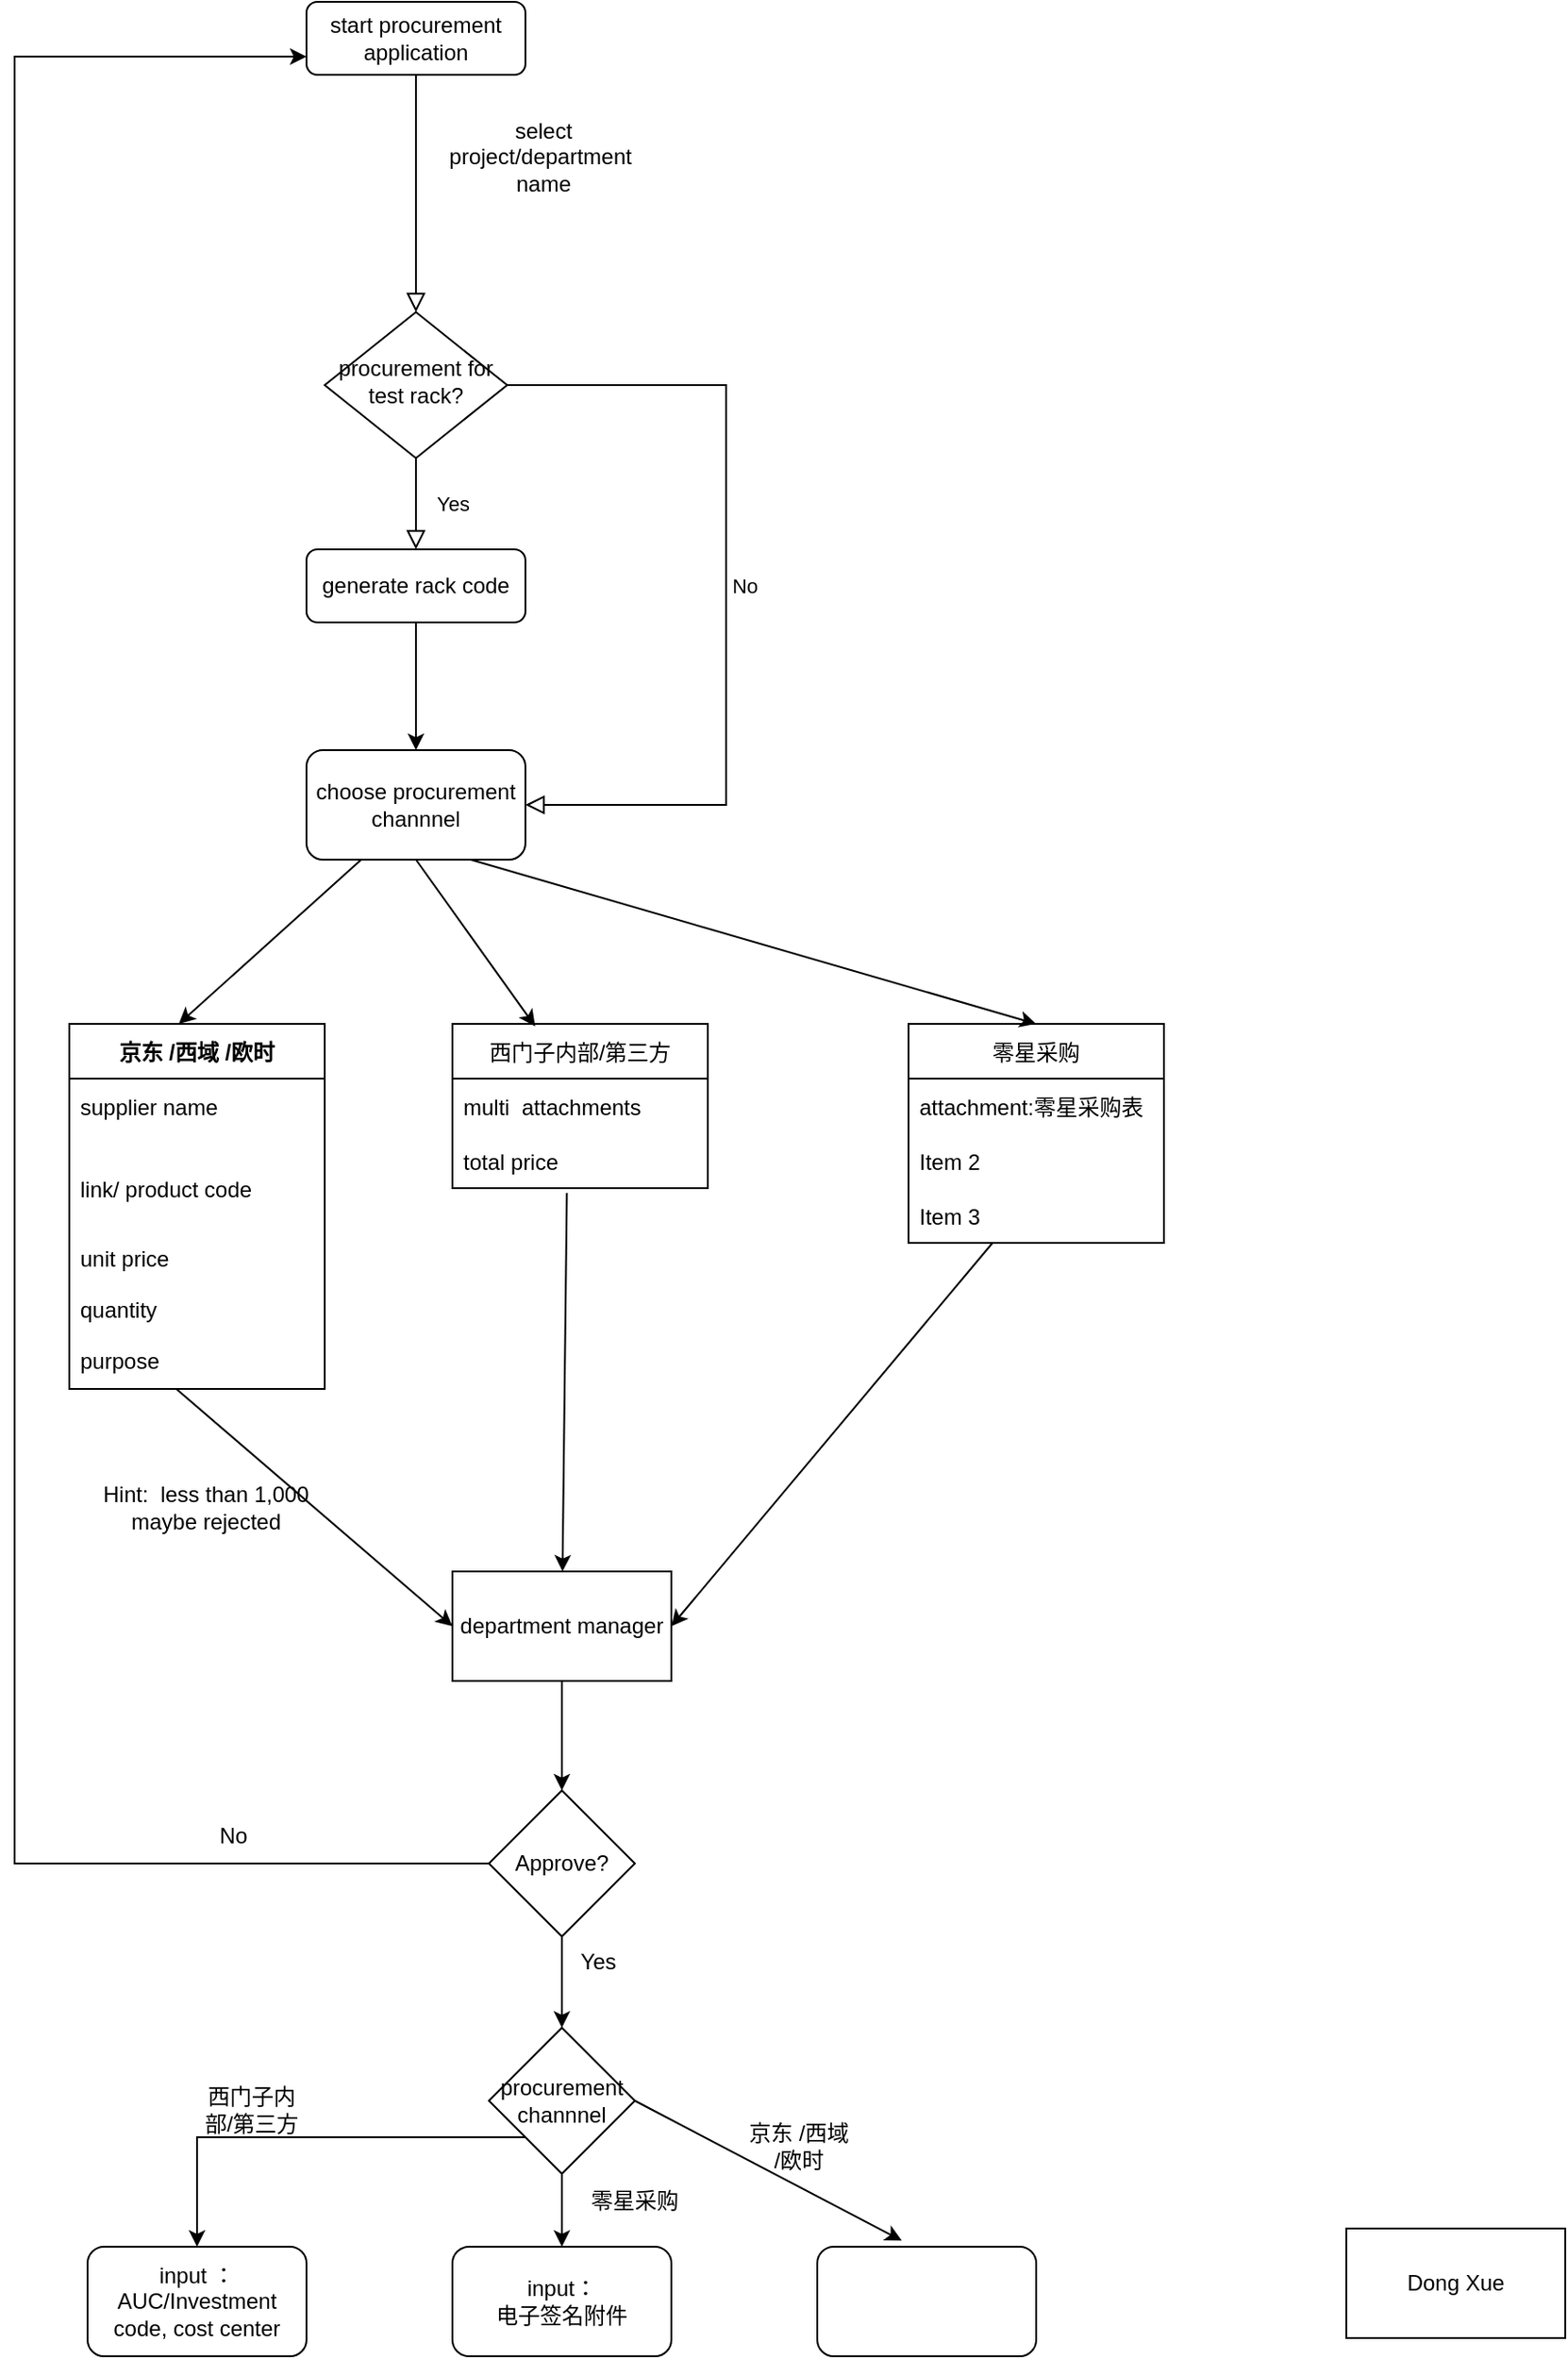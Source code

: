 <mxfile version="20.0.4" type="github">
  <diagram id="C5RBs43oDa-KdzZeNtuy" name="Page-1">
    <mxGraphModel dx="1849" dy="436" grid="1" gridSize="10" guides="1" tooltips="1" connect="1" arrows="1" fold="1" page="1" pageScale="1" pageWidth="827" pageHeight="1169" math="0" shadow="0">
      <root>
        <mxCell id="WIyWlLk6GJQsqaUBKTNV-0" />
        <mxCell id="WIyWlLk6GJQsqaUBKTNV-1" parent="WIyWlLk6GJQsqaUBKTNV-0" />
        <mxCell id="WIyWlLk6GJQsqaUBKTNV-2" value="" style="rounded=0;html=1;jettySize=auto;orthogonalLoop=1;fontSize=11;endArrow=block;endFill=0;endSize=8;strokeWidth=1;shadow=0;labelBackgroundColor=none;edgeStyle=orthogonalEdgeStyle;" parent="WIyWlLk6GJQsqaUBKTNV-1" source="WIyWlLk6GJQsqaUBKTNV-3" target="WIyWlLk6GJQsqaUBKTNV-6" edge="1">
          <mxGeometry relative="1" as="geometry" />
        </mxCell>
        <mxCell id="WIyWlLk6GJQsqaUBKTNV-3" value="start procurement application" style="rounded=1;whiteSpace=wrap;html=1;fontSize=12;glass=0;strokeWidth=1;shadow=0;" parent="WIyWlLk6GJQsqaUBKTNV-1" vertex="1">
          <mxGeometry x="160" width="120" height="40" as="geometry" />
        </mxCell>
        <mxCell id="WIyWlLk6GJQsqaUBKTNV-4" value="Yes" style="rounded=0;html=1;jettySize=auto;orthogonalLoop=1;fontSize=11;endArrow=block;endFill=0;endSize=8;strokeWidth=1;shadow=0;labelBackgroundColor=none;edgeStyle=orthogonalEdgeStyle;entryX=0.5;entryY=0;entryDx=0;entryDy=0;" parent="WIyWlLk6GJQsqaUBKTNV-1" source="WIyWlLk6GJQsqaUBKTNV-6" target="WIyWlLk6GJQsqaUBKTNV-11" edge="1">
          <mxGeometry y="20" relative="1" as="geometry">
            <mxPoint as="offset" />
            <mxPoint x="220" y="290" as="targetPoint" />
          </mxGeometry>
        </mxCell>
        <mxCell id="WIyWlLk6GJQsqaUBKTNV-5" value="No" style="edgeStyle=orthogonalEdgeStyle;rounded=0;html=1;jettySize=auto;orthogonalLoop=1;fontSize=11;endArrow=block;endFill=0;endSize=8;strokeWidth=1;shadow=0;labelBackgroundColor=none;entryX=1;entryY=0.5;entryDx=0;entryDy=0;" parent="WIyWlLk6GJQsqaUBKTNV-1" source="WIyWlLk6GJQsqaUBKTNV-6" target="ZzFBc4L-XgL4VMwVt-X--0" edge="1">
          <mxGeometry y="10" relative="1" as="geometry">
            <mxPoint as="offset" />
            <mxPoint x="390" y="460" as="targetPoint" />
            <Array as="points">
              <mxPoint x="390" y="210" />
              <mxPoint x="390" y="440" />
            </Array>
          </mxGeometry>
        </mxCell>
        <mxCell id="WIyWlLk6GJQsqaUBKTNV-6" value="procurement&amp;nbsp;for test rack?" style="rhombus;whiteSpace=wrap;html=1;shadow=0;fontFamily=Helvetica;fontSize=12;align=center;strokeWidth=1;spacing=6;spacingTop=-4;" parent="WIyWlLk6GJQsqaUBKTNV-1" vertex="1">
          <mxGeometry x="170" y="170" width="100" height="80" as="geometry" />
        </mxCell>
        <mxCell id="ZzFBc4L-XgL4VMwVt-X--1" value="" style="edgeStyle=orthogonalEdgeStyle;rounded=0;orthogonalLoop=1;jettySize=auto;html=1;" edge="1" parent="WIyWlLk6GJQsqaUBKTNV-1" source="WIyWlLk6GJQsqaUBKTNV-11" target="ZzFBc4L-XgL4VMwVt-X--0">
          <mxGeometry relative="1" as="geometry" />
        </mxCell>
        <mxCell id="WIyWlLk6GJQsqaUBKTNV-11" value="generate rack code" style="rounded=1;whiteSpace=wrap;html=1;fontSize=12;glass=0;strokeWidth=1;shadow=0;" parent="WIyWlLk6GJQsqaUBKTNV-1" vertex="1">
          <mxGeometry x="160" y="300" width="120" height="40" as="geometry" />
        </mxCell>
        <mxCell id="ZzFBc4L-XgL4VMwVt-X--0" value="choose procurement channnel" style="whiteSpace=wrap;html=1;rounded=1;glass=0;strokeWidth=1;shadow=0;" vertex="1" parent="WIyWlLk6GJQsqaUBKTNV-1">
          <mxGeometry x="160" y="410" width="120" height="60" as="geometry" />
        </mxCell>
        <mxCell id="ZzFBc4L-XgL4VMwVt-X--4" value="" style="endArrow=classic;html=1;rounded=0;exitX=0.25;exitY=1;exitDx=0;exitDy=0;" edge="1" parent="WIyWlLk6GJQsqaUBKTNV-1" source="ZzFBc4L-XgL4VMwVt-X--0">
          <mxGeometry width="50" height="50" relative="1" as="geometry">
            <mxPoint x="250" y="530" as="sourcePoint" />
            <mxPoint x="90" y="560" as="targetPoint" />
          </mxGeometry>
        </mxCell>
        <mxCell id="ZzFBc4L-XgL4VMwVt-X--5" value="京东 /西域 /欧时" style="swimlane;fontStyle=1;childLayout=stackLayout;horizontal=1;startSize=30;horizontalStack=0;resizeParent=1;resizeParentMax=0;resizeLast=0;collapsible=1;marginBottom=0;" vertex="1" parent="WIyWlLk6GJQsqaUBKTNV-1">
          <mxGeometry x="30" y="560" width="140" height="200" as="geometry" />
        </mxCell>
        <mxCell id="ZzFBc4L-XgL4VMwVt-X--6" value="supplier name" style="text;strokeColor=none;fillColor=none;align=left;verticalAlign=middle;spacingLeft=4;spacingRight=4;overflow=hidden;points=[[0,0.5],[1,0.5]];portConstraint=eastwest;rotatable=0;" vertex="1" parent="ZzFBc4L-XgL4VMwVt-X--5">
          <mxGeometry y="30" width="140" height="30" as="geometry" />
        </mxCell>
        <mxCell id="ZzFBc4L-XgL4VMwVt-X--7" value="link/ product code" style="text;strokeColor=none;fillColor=none;align=left;verticalAlign=middle;spacingLeft=4;spacingRight=4;overflow=hidden;points=[[0,0.5],[1,0.5]];portConstraint=eastwest;rotatable=0;" vertex="1" parent="ZzFBc4L-XgL4VMwVt-X--5">
          <mxGeometry y="60" width="140" height="60" as="geometry" />
        </mxCell>
        <mxCell id="ZzFBc4L-XgL4VMwVt-X--8" value="unit price&#xa;&#xa;quantity&#xa;&#xa;purpose&#xa;&#xa;&#xa;&#xa;&#xa;&#xa;&#xa;" style="text;strokeColor=none;fillColor=none;align=left;verticalAlign=middle;spacingLeft=4;spacingRight=4;overflow=hidden;points=[[0,0.5],[1,0.5]];portConstraint=eastwest;rotatable=0;" vertex="1" parent="ZzFBc4L-XgL4VMwVt-X--5">
          <mxGeometry y="120" width="140" height="80" as="geometry" />
        </mxCell>
        <mxCell id="ZzFBc4L-XgL4VMwVt-X--11" value="西门子内部/第三方" style="swimlane;fontStyle=0;childLayout=stackLayout;horizontal=1;startSize=30;horizontalStack=0;resizeParent=1;resizeParentMax=0;resizeLast=0;collapsible=1;marginBottom=0;" vertex="1" parent="WIyWlLk6GJQsqaUBKTNV-1">
          <mxGeometry x="240" y="560" width="140" height="90" as="geometry" />
        </mxCell>
        <mxCell id="ZzFBc4L-XgL4VMwVt-X--12" value="multi  attachments" style="text;strokeColor=none;fillColor=none;align=left;verticalAlign=middle;spacingLeft=4;spacingRight=4;overflow=hidden;points=[[0,0.5],[1,0.5]];portConstraint=eastwest;rotatable=0;" vertex="1" parent="ZzFBc4L-XgL4VMwVt-X--11">
          <mxGeometry y="30" width="140" height="30" as="geometry" />
        </mxCell>
        <mxCell id="ZzFBc4L-XgL4VMwVt-X--13" value="total price" style="text;strokeColor=none;fillColor=none;align=left;verticalAlign=middle;spacingLeft=4;spacingRight=4;overflow=hidden;points=[[0,0.5],[1,0.5]];portConstraint=eastwest;rotatable=0;" vertex="1" parent="ZzFBc4L-XgL4VMwVt-X--11">
          <mxGeometry y="60" width="140" height="30" as="geometry" />
        </mxCell>
        <mxCell id="ZzFBc4L-XgL4VMwVt-X--15" value="select project/department&amp;nbsp; name" style="text;html=1;strokeColor=none;fillColor=none;align=center;verticalAlign=middle;whiteSpace=wrap;rounded=0;" vertex="1" parent="WIyWlLk6GJQsqaUBKTNV-1">
          <mxGeometry x="230" y="70" width="120" height="30" as="geometry" />
        </mxCell>
        <mxCell id="ZzFBc4L-XgL4VMwVt-X--16" value="" style="endArrow=classic;html=1;rounded=0;exitX=0.5;exitY=1;exitDx=0;exitDy=0;entryX=0.324;entryY=0.015;entryDx=0;entryDy=0;entryPerimeter=0;" edge="1" parent="WIyWlLk6GJQsqaUBKTNV-1" source="ZzFBc4L-XgL4VMwVt-X--0" target="ZzFBc4L-XgL4VMwVt-X--11">
          <mxGeometry width="50" height="50" relative="1" as="geometry">
            <mxPoint x="200" y="540" as="sourcePoint" />
            <mxPoint x="250" y="490" as="targetPoint" />
          </mxGeometry>
        </mxCell>
        <mxCell id="ZzFBc4L-XgL4VMwVt-X--17" value="零星采购" style="swimlane;fontStyle=0;childLayout=stackLayout;horizontal=1;startSize=30;horizontalStack=0;resizeParent=1;resizeParentMax=0;resizeLast=0;collapsible=1;marginBottom=0;" vertex="1" parent="WIyWlLk6GJQsqaUBKTNV-1">
          <mxGeometry x="490" y="560" width="140" height="120" as="geometry" />
        </mxCell>
        <mxCell id="ZzFBc4L-XgL4VMwVt-X--18" value="attachment:零星采购表" style="text;strokeColor=none;fillColor=none;align=left;verticalAlign=middle;spacingLeft=4;spacingRight=4;overflow=hidden;points=[[0,0.5],[1,0.5]];portConstraint=eastwest;rotatable=0;" vertex="1" parent="ZzFBc4L-XgL4VMwVt-X--17">
          <mxGeometry y="30" width="140" height="30" as="geometry" />
        </mxCell>
        <mxCell id="ZzFBc4L-XgL4VMwVt-X--19" value="Item 2" style="text;strokeColor=none;fillColor=none;align=left;verticalAlign=middle;spacingLeft=4;spacingRight=4;overflow=hidden;points=[[0,0.5],[1,0.5]];portConstraint=eastwest;rotatable=0;" vertex="1" parent="ZzFBc4L-XgL4VMwVt-X--17">
          <mxGeometry y="60" width="140" height="30" as="geometry" />
        </mxCell>
        <mxCell id="ZzFBc4L-XgL4VMwVt-X--20" value="Item 3" style="text;strokeColor=none;fillColor=none;align=left;verticalAlign=middle;spacingLeft=4;spacingRight=4;overflow=hidden;points=[[0,0.5],[1,0.5]];portConstraint=eastwest;rotatable=0;" vertex="1" parent="ZzFBc4L-XgL4VMwVt-X--17">
          <mxGeometry y="90" width="140" height="30" as="geometry" />
        </mxCell>
        <mxCell id="ZzFBc4L-XgL4VMwVt-X--21" value="" style="endArrow=classic;html=1;rounded=0;exitX=0.75;exitY=1;exitDx=0;exitDy=0;entryX=0.5;entryY=0;entryDx=0;entryDy=0;" edge="1" parent="WIyWlLk6GJQsqaUBKTNV-1" source="ZzFBc4L-XgL4VMwVt-X--0" target="ZzFBc4L-XgL4VMwVt-X--17">
          <mxGeometry width="50" height="50" relative="1" as="geometry">
            <mxPoint x="360" y="540" as="sourcePoint" />
            <mxPoint x="410" y="490" as="targetPoint" />
          </mxGeometry>
        </mxCell>
        <mxCell id="ZzFBc4L-XgL4VMwVt-X--31" style="edgeStyle=orthogonalEdgeStyle;rounded=0;orthogonalLoop=1;jettySize=auto;html=1;entryX=0.5;entryY=0;entryDx=0;entryDy=0;" edge="1" parent="WIyWlLk6GJQsqaUBKTNV-1" source="ZzFBc4L-XgL4VMwVt-X--22" target="ZzFBc4L-XgL4VMwVt-X--28">
          <mxGeometry relative="1" as="geometry" />
        </mxCell>
        <mxCell id="ZzFBc4L-XgL4VMwVt-X--22" value="department manager" style="rounded=0;whiteSpace=wrap;html=1;" vertex="1" parent="WIyWlLk6GJQsqaUBKTNV-1">
          <mxGeometry x="240" y="860" width="120" height="60" as="geometry" />
        </mxCell>
        <mxCell id="ZzFBc4L-XgL4VMwVt-X--23" value="" style="endArrow=classic;html=1;rounded=0;exitX=0.419;exitY=1;exitDx=0;exitDy=0;exitPerimeter=0;entryX=0;entryY=0.5;entryDx=0;entryDy=0;" edge="1" parent="WIyWlLk6GJQsqaUBKTNV-1" source="ZzFBc4L-XgL4VMwVt-X--8" target="ZzFBc4L-XgL4VMwVt-X--22">
          <mxGeometry width="50" height="50" relative="1" as="geometry">
            <mxPoint x="90" y="820" as="sourcePoint" />
            <mxPoint x="140" y="770" as="targetPoint" />
          </mxGeometry>
        </mxCell>
        <mxCell id="ZzFBc4L-XgL4VMwVt-X--24" value="Hint:&amp;nbsp; less than 1,000 maybe rejected" style="text;html=1;strokeColor=none;fillColor=none;align=center;verticalAlign=middle;whiteSpace=wrap;rounded=0;" vertex="1" parent="WIyWlLk6GJQsqaUBKTNV-1">
          <mxGeometry x="40" y="810" width="130" height="30" as="geometry" />
        </mxCell>
        <mxCell id="ZzFBc4L-XgL4VMwVt-X--26" value="" style="endArrow=classic;html=1;rounded=0;exitX=0.448;exitY=1.089;exitDx=0;exitDy=0;exitPerimeter=0;" edge="1" parent="WIyWlLk6GJQsqaUBKTNV-1" source="ZzFBc4L-XgL4VMwVt-X--13" target="ZzFBc4L-XgL4VMwVt-X--22">
          <mxGeometry width="50" height="50" relative="1" as="geometry">
            <mxPoint x="130" y="940" as="sourcePoint" />
            <mxPoint x="180" y="890" as="targetPoint" />
          </mxGeometry>
        </mxCell>
        <mxCell id="ZzFBc4L-XgL4VMwVt-X--27" value="" style="endArrow=classic;html=1;rounded=0;exitX=0.329;exitY=1;exitDx=0;exitDy=0;exitPerimeter=0;entryX=1;entryY=0.5;entryDx=0;entryDy=0;" edge="1" parent="WIyWlLk6GJQsqaUBKTNV-1" source="ZzFBc4L-XgL4VMwVt-X--20" target="ZzFBc4L-XgL4VMwVt-X--22">
          <mxGeometry width="50" height="50" relative="1" as="geometry">
            <mxPoint x="480" y="780" as="sourcePoint" />
            <mxPoint x="530" y="730" as="targetPoint" />
          </mxGeometry>
        </mxCell>
        <mxCell id="ZzFBc4L-XgL4VMwVt-X--29" style="edgeStyle=orthogonalEdgeStyle;rounded=0;orthogonalLoop=1;jettySize=auto;html=1;entryX=0;entryY=0.75;entryDx=0;entryDy=0;" edge="1" parent="WIyWlLk6GJQsqaUBKTNV-1" source="ZzFBc4L-XgL4VMwVt-X--28" target="WIyWlLk6GJQsqaUBKTNV-3">
          <mxGeometry relative="1" as="geometry">
            <mxPoint x="20" y="30" as="targetPoint" />
            <Array as="points">
              <mxPoint y="1020" />
              <mxPoint y="30" />
            </Array>
          </mxGeometry>
        </mxCell>
        <mxCell id="ZzFBc4L-XgL4VMwVt-X--34" style="edgeStyle=orthogonalEdgeStyle;rounded=0;orthogonalLoop=1;jettySize=auto;html=1;exitX=0.5;exitY=1;exitDx=0;exitDy=0;entryX=0.5;entryY=0;entryDx=0;entryDy=0;" edge="1" parent="WIyWlLk6GJQsqaUBKTNV-1" source="ZzFBc4L-XgL4VMwVt-X--28" target="ZzFBc4L-XgL4VMwVt-X--33">
          <mxGeometry relative="1" as="geometry" />
        </mxCell>
        <mxCell id="ZzFBc4L-XgL4VMwVt-X--28" value="Approve?" style="rhombus;whiteSpace=wrap;html=1;" vertex="1" parent="WIyWlLk6GJQsqaUBKTNV-1">
          <mxGeometry x="260" y="980" width="80" height="80" as="geometry" />
        </mxCell>
        <mxCell id="ZzFBc4L-XgL4VMwVt-X--30" value="No" style="text;html=1;strokeColor=none;fillColor=none;align=center;verticalAlign=middle;whiteSpace=wrap;rounded=0;" vertex="1" parent="WIyWlLk6GJQsqaUBKTNV-1">
          <mxGeometry x="90" y="990" width="60" height="30" as="geometry" />
        </mxCell>
        <mxCell id="ZzFBc4L-XgL4VMwVt-X--37" style="edgeStyle=orthogonalEdgeStyle;rounded=0;orthogonalLoop=1;jettySize=auto;html=1;exitX=0;exitY=1;exitDx=0;exitDy=0;entryX=0.5;entryY=0;entryDx=0;entryDy=0;" edge="1" parent="WIyWlLk6GJQsqaUBKTNV-1" source="ZzFBc4L-XgL4VMwVt-X--33" target="ZzFBc4L-XgL4VMwVt-X--36">
          <mxGeometry relative="1" as="geometry" />
        </mxCell>
        <mxCell id="ZzFBc4L-XgL4VMwVt-X--43" style="edgeStyle=orthogonalEdgeStyle;rounded=0;orthogonalLoop=1;jettySize=auto;html=1;exitX=0.5;exitY=1;exitDx=0;exitDy=0;entryX=0.5;entryY=0;entryDx=0;entryDy=0;" edge="1" parent="WIyWlLk6GJQsqaUBKTNV-1" source="ZzFBc4L-XgL4VMwVt-X--33" target="ZzFBc4L-XgL4VMwVt-X--42">
          <mxGeometry relative="1" as="geometry" />
        </mxCell>
        <mxCell id="ZzFBc4L-XgL4VMwVt-X--33" value="procurement channnel" style="rhombus;whiteSpace=wrap;html=1;" vertex="1" parent="WIyWlLk6GJQsqaUBKTNV-1">
          <mxGeometry x="260" y="1110" width="80" height="80" as="geometry" />
        </mxCell>
        <mxCell id="ZzFBc4L-XgL4VMwVt-X--35" value="Yes" style="text;html=1;strokeColor=none;fillColor=none;align=center;verticalAlign=middle;whiteSpace=wrap;rounded=0;" vertex="1" parent="WIyWlLk6GJQsqaUBKTNV-1">
          <mxGeometry x="290" y="1059" width="60" height="30" as="geometry" />
        </mxCell>
        <mxCell id="ZzFBc4L-XgL4VMwVt-X--36" value="input ： AUC/Investment code, cost center" style="rounded=1;whiteSpace=wrap;html=1;" vertex="1" parent="WIyWlLk6GJQsqaUBKTNV-1">
          <mxGeometry x="40" y="1230" width="120" height="60" as="geometry" />
        </mxCell>
        <mxCell id="ZzFBc4L-XgL4VMwVt-X--39" value="&lt;span style=&quot;&quot;&gt;西门子内部/第三方&lt;/span&gt;" style="text;html=1;strokeColor=none;fillColor=none;align=center;verticalAlign=middle;whiteSpace=wrap;rounded=0;" vertex="1" parent="WIyWlLk6GJQsqaUBKTNV-1">
          <mxGeometry x="100" y="1140" width="60" height="30" as="geometry" />
        </mxCell>
        <mxCell id="ZzFBc4L-XgL4VMwVt-X--40" value="Dong Xue" style="rounded=0;whiteSpace=wrap;html=1;" vertex="1" parent="WIyWlLk6GJQsqaUBKTNV-1">
          <mxGeometry x="730" y="1220" width="120" height="60" as="geometry" />
        </mxCell>
        <mxCell id="ZzFBc4L-XgL4VMwVt-X--42" value="input：&lt;br&gt;电子签名附件" style="rounded=1;whiteSpace=wrap;html=1;" vertex="1" parent="WIyWlLk6GJQsqaUBKTNV-1">
          <mxGeometry x="240" y="1230" width="120" height="60" as="geometry" />
        </mxCell>
        <mxCell id="ZzFBc4L-XgL4VMwVt-X--44" value="零星采购" style="text;html=1;strokeColor=none;fillColor=none;align=center;verticalAlign=middle;whiteSpace=wrap;rounded=0;" vertex="1" parent="WIyWlLk6GJQsqaUBKTNV-1">
          <mxGeometry x="310" y="1190" width="60" height="30" as="geometry" />
        </mxCell>
        <mxCell id="ZzFBc4L-XgL4VMwVt-X--45" value="" style="rounded=1;whiteSpace=wrap;html=1;" vertex="1" parent="WIyWlLk6GJQsqaUBKTNV-1">
          <mxGeometry x="440" y="1230" width="120" height="60" as="geometry" />
        </mxCell>
        <mxCell id="ZzFBc4L-XgL4VMwVt-X--46" value="" style="endArrow=classic;html=1;rounded=0;exitX=1;exitY=0.5;exitDx=0;exitDy=0;entryX=0.386;entryY=-0.056;entryDx=0;entryDy=0;entryPerimeter=0;" edge="1" parent="WIyWlLk6GJQsqaUBKTNV-1" source="ZzFBc4L-XgL4VMwVt-X--33" target="ZzFBc4L-XgL4VMwVt-X--45">
          <mxGeometry width="50" height="50" relative="1" as="geometry">
            <mxPoint x="360" y="1180" as="sourcePoint" />
            <mxPoint x="410" y="1130" as="targetPoint" />
          </mxGeometry>
        </mxCell>
        <mxCell id="ZzFBc4L-XgL4VMwVt-X--47" value="京东 /西域 /欧时" style="text;html=1;strokeColor=none;fillColor=none;align=center;verticalAlign=middle;whiteSpace=wrap;rounded=0;" vertex="1" parent="WIyWlLk6GJQsqaUBKTNV-1">
          <mxGeometry x="400" y="1160" width="60" height="30" as="geometry" />
        </mxCell>
      </root>
    </mxGraphModel>
  </diagram>
</mxfile>

